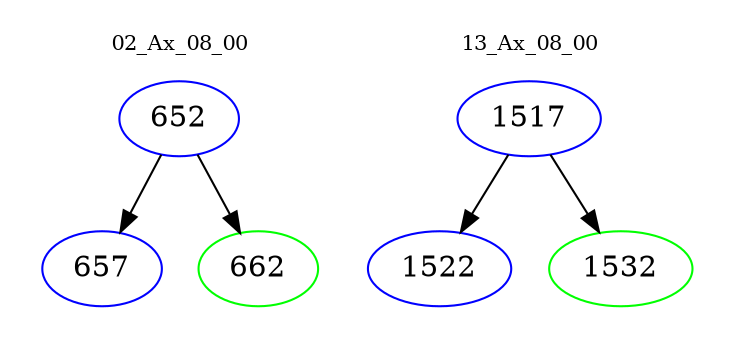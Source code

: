 digraph{
subgraph cluster_0 {
color = white
label = "02_Ax_08_00";
fontsize=10;
T0_652 [label="652", color="blue"]
T0_652 -> T0_657 [color="black"]
T0_657 [label="657", color="blue"]
T0_652 -> T0_662 [color="black"]
T0_662 [label="662", color="green"]
}
subgraph cluster_1 {
color = white
label = "13_Ax_08_00";
fontsize=10;
T1_1517 [label="1517", color="blue"]
T1_1517 -> T1_1522 [color="black"]
T1_1522 [label="1522", color="blue"]
T1_1517 -> T1_1532 [color="black"]
T1_1532 [label="1532", color="green"]
}
}
